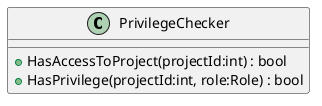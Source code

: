 @startuml
class PrivilegeChecker {
    + HasAccessToProject(projectId:int) : bool
    + HasPrivilege(projectId:int, role:Role) : bool
}
@enduml
